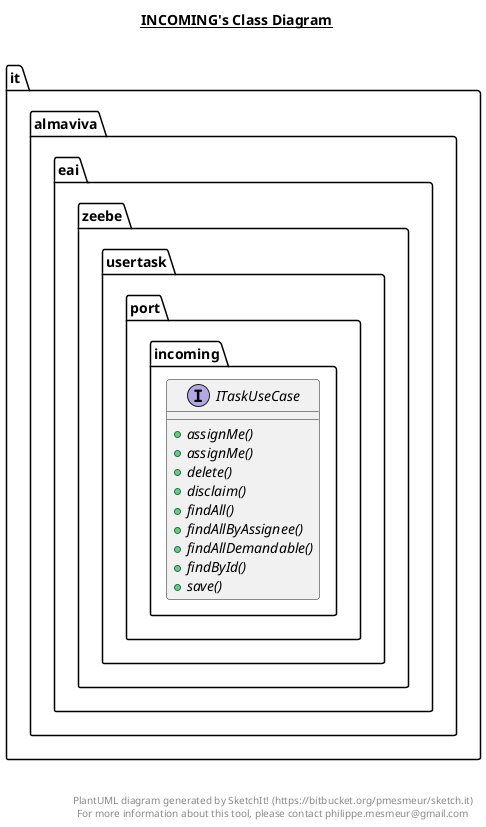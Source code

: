 @startuml

title __INCOMING's Class Diagram__\n

  namespace it.almaviva.eai.zeebe.usertask.port.incoming {
    interface it.almaviva.eai.zeebe.usertask.port.incoming.ITaskUseCase {
        {abstract} + assignMe()
        {abstract} + assignMe()
        {abstract} + delete()
        {abstract} + disclaim()
        {abstract} + findAll()
        {abstract} + findAllByAssignee()
        {abstract} + findAllDemandable()
        {abstract} + findById()
        {abstract} + save()
    }
  }
  



right footer


PlantUML diagram generated by SketchIt! (https://bitbucket.org/pmesmeur/sketch.it)
For more information about this tool, please contact philippe.mesmeur@gmail.com
endfooter

@enduml
